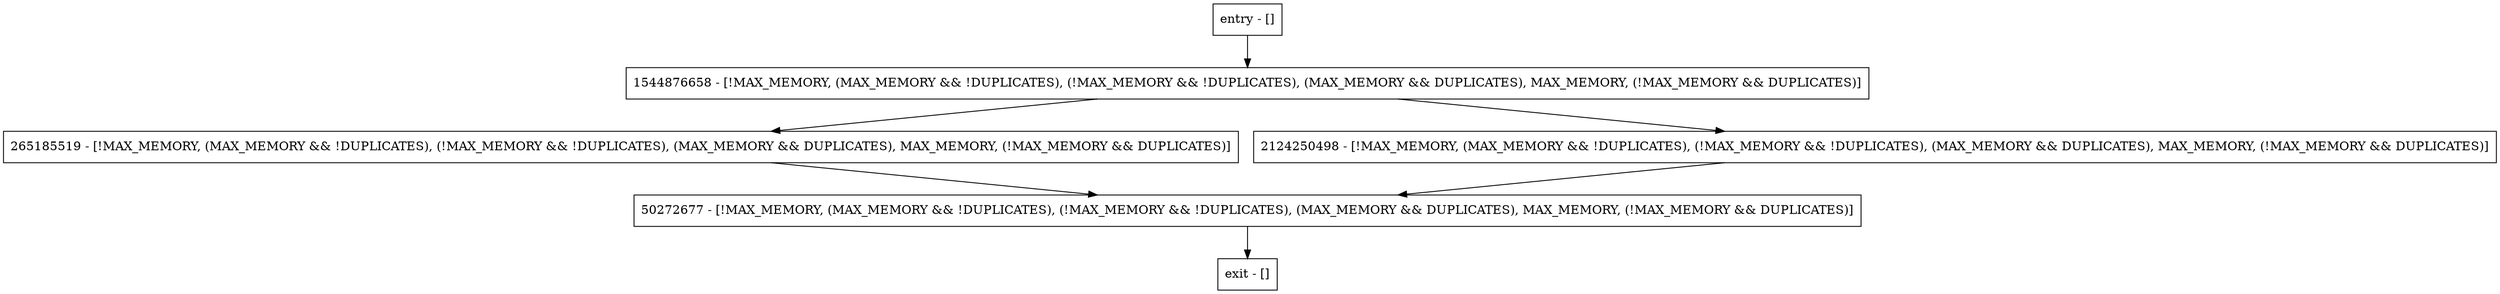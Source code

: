 digraph getSortedDuplicates {
node [shape=record];
entry [label="entry - []"];
exit [label="exit - []"];
265185519 [label="265185519 - [!MAX_MEMORY, (MAX_MEMORY && !DUPLICATES), (!MAX_MEMORY && !DUPLICATES), (MAX_MEMORY && DUPLICATES), MAX_MEMORY, (!MAX_MEMORY && DUPLICATES)]"];
2124250498 [label="2124250498 - [!MAX_MEMORY, (MAX_MEMORY && !DUPLICATES), (!MAX_MEMORY && !DUPLICATES), (MAX_MEMORY && DUPLICATES), MAX_MEMORY, (!MAX_MEMORY && DUPLICATES)]"];
1544876658 [label="1544876658 - [!MAX_MEMORY, (MAX_MEMORY && !DUPLICATES), (!MAX_MEMORY && !DUPLICATES), (MAX_MEMORY && DUPLICATES), MAX_MEMORY, (!MAX_MEMORY && DUPLICATES)]"];
50272677 [label="50272677 - [!MAX_MEMORY, (MAX_MEMORY && !DUPLICATES), (!MAX_MEMORY && !DUPLICATES), (MAX_MEMORY && DUPLICATES), MAX_MEMORY, (!MAX_MEMORY && DUPLICATES)]"];
entry;
exit;
entry -> 1544876658;
265185519 -> 50272677;
2124250498 -> 50272677;
1544876658 -> 265185519;
1544876658 -> 2124250498;
50272677 -> exit;
}
